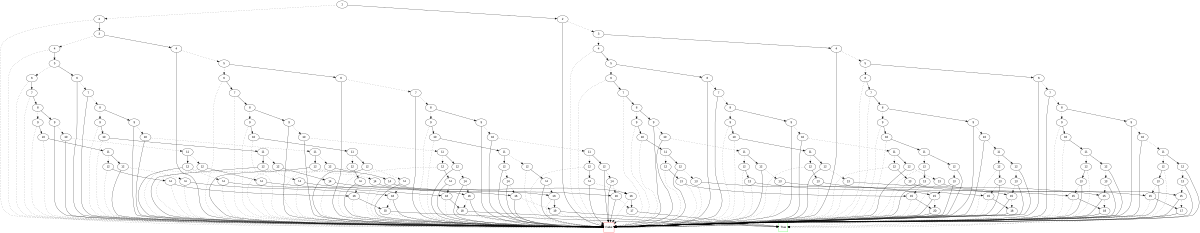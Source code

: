 digraph enc2_obdd{
      rankdir=TB;
      size="8,5";
      node [fontname="Arial"];

     1 [label="False", color=red, shape=square];
     2 [label="True", color=green, shape=square];
     3 [label="20"];
     3 -> 1 [style=dotted];
     3 -> 2;
     4 [label="16"];
     4 -> 1 [style=dotted];
     4 -> 3;
     5 [label="14"];
     5 -> 1 [style=dotted];
     5 -> 4;
     6 [label="12"];
     6 -> 1 [style=dotted];
     6 -> 5;
     7 [label="16"];
     7 -> 3 [style=dotted];
     7 -> 1;
     8 [label="14"];
     8 -> 1 [style=dotted];
     8 -> 7;
     9 [label="12"];
     9 -> 8 [style=dotted];
     9 -> 1;
     10 [label="11"];
     10 -> 6 [style=dotted];
     10 -> 9;
     11 [label="10"];
     11 -> 1 [style=dotted];
     11 -> 10;
     12 [label="9"];
     12 -> 1 [style=dotted];
     12 -> 11;
     13 [label="18"];
     13 -> 1 [style=dotted];
     13 -> 2;
     14 [label="16"];
     14 -> 1 [style=dotted];
     14 -> 13;
     15 [label="14"];
     15 -> 1 [style=dotted];
     15 -> 14;
     16 [label="12"];
     16 -> 1 [style=dotted];
     16 -> 15;
     17 [label="16"];
     17 -> 13 [style=dotted];
     17 -> 1;
     18 [label="14"];
     18 -> 1 [style=dotted];
     18 -> 17;
     19 [label="12"];
     19 -> 18 [style=dotted];
     19 -> 1;
     20 [label="11"];
     20 -> 16 [style=dotted];
     20 -> 19;
     21 [label="10"];
     21 -> 20 [style=dotted];
     21 -> 1;
     22 [label="9"];
     22 -> 21 [style=dotted];
     22 -> 1;
     23 [label="8"];
     23 -> 12 [style=dotted];
     23 -> 22;
     24 [label="7"];
     24 -> 1 [style=dotted];
     24 -> 23;
     25 [label="6"];
     25 -> 1 [style=dotted];
     25 -> 24;
     26 [label="19"];
     26 -> 1 [style=dotted];
     26 -> 2;
     27 [label="16"];
     27 -> 1 [style=dotted];
     27 -> 26;
     28 [label="14"];
     28 -> 1 [style=dotted];
     28 -> 27;
     29 [label="12"];
     29 -> 1 [style=dotted];
     29 -> 28;
     30 [label="16"];
     30 -> 26 [style=dotted];
     30 -> 1;
     31 [label="14"];
     31 -> 1 [style=dotted];
     31 -> 30;
     32 [label="12"];
     32 -> 31 [style=dotted];
     32 -> 1;
     33 [label="11"];
     33 -> 29 [style=dotted];
     33 -> 32;
     34 [label="10"];
     34 -> 1 [style=dotted];
     34 -> 33;
     35 [label="9"];
     35 -> 1 [style=dotted];
     35 -> 34;
     36 [label="17"];
     36 -> 1 [style=dotted];
     36 -> 2;
     37 [label="16"];
     37 -> 1 [style=dotted];
     37 -> 36;
     38 [label="14"];
     38 -> 1 [style=dotted];
     38 -> 37;
     39 [label="12"];
     39 -> 1 [style=dotted];
     39 -> 38;
     40 [label="16"];
     40 -> 36 [style=dotted];
     40 -> 1;
     41 [label="14"];
     41 -> 1 [style=dotted];
     41 -> 40;
     42 [label="12"];
     42 -> 41 [style=dotted];
     42 -> 1;
     43 [label="11"];
     43 -> 39 [style=dotted];
     43 -> 42;
     44 [label="10"];
     44 -> 43 [style=dotted];
     44 -> 1;
     45 [label="9"];
     45 -> 44 [style=dotted];
     45 -> 1;
     46 [label="8"];
     46 -> 35 [style=dotted];
     46 -> 45;
     47 [label="7"];
     47 -> 46 [style=dotted];
     47 -> 1;
     48 [label="6"];
     48 -> 47 [style=dotted];
     48 -> 1;
     49 [label="5"];
     49 -> 25 [style=dotted];
     49 -> 48;
     50 [label="4"];
     50 -> 1 [style=dotted];
     50 -> 49;
     51 [label="14"];
     51 -> 4 [style=dotted];
     51 -> 1;
     52 [label="12"];
     52 -> 1 [style=dotted];
     52 -> 51;
     53 [label="14"];
     53 -> 7 [style=dotted];
     53 -> 1;
     54 [label="12"];
     54 -> 53 [style=dotted];
     54 -> 1;
     55 [label="11"];
     55 -> 52 [style=dotted];
     55 -> 54;
     56 [label="10"];
     56 -> 1 [style=dotted];
     56 -> 55;
     57 [label="9"];
     57 -> 1 [style=dotted];
     57 -> 56;
     58 [label="14"];
     58 -> 14 [style=dotted];
     58 -> 1;
     59 [label="12"];
     59 -> 1 [style=dotted];
     59 -> 58;
     60 [label="14"];
     60 -> 17 [style=dotted];
     60 -> 1;
     61 [label="12"];
     61 -> 60 [style=dotted];
     61 -> 1;
     62 [label="11"];
     62 -> 59 [style=dotted];
     62 -> 61;
     63 [label="10"];
     63 -> 62 [style=dotted];
     63 -> 1;
     64 [label="9"];
     64 -> 63 [style=dotted];
     64 -> 1;
     65 [label="8"];
     65 -> 57 [style=dotted];
     65 -> 64;
     66 [label="7"];
     66 -> 1 [style=dotted];
     66 -> 65;
     67 [label="6"];
     67 -> 1 [style=dotted];
     67 -> 66;
     68 [label="14"];
     68 -> 27 [style=dotted];
     68 -> 1;
     69 [label="12"];
     69 -> 1 [style=dotted];
     69 -> 68;
     70 [label="14"];
     70 -> 30 [style=dotted];
     70 -> 1;
     71 [label="12"];
     71 -> 70 [style=dotted];
     71 -> 1;
     72 [label="11"];
     72 -> 69 [style=dotted];
     72 -> 71;
     73 [label="10"];
     73 -> 1 [style=dotted];
     73 -> 72;
     74 [label="9"];
     74 -> 1 [style=dotted];
     74 -> 73;
     75 [label="14"];
     75 -> 37 [style=dotted];
     75 -> 1;
     76 [label="12"];
     76 -> 1 [style=dotted];
     76 -> 75;
     77 [label="14"];
     77 -> 40 [style=dotted];
     77 -> 1;
     78 [label="12"];
     78 -> 77 [style=dotted];
     78 -> 1;
     79 [label="11"];
     79 -> 76 [style=dotted];
     79 -> 78;
     80 [label="10"];
     80 -> 79 [style=dotted];
     80 -> 1;
     81 [label="9"];
     81 -> 80 [style=dotted];
     81 -> 1;
     82 [label="8"];
     82 -> 74 [style=dotted];
     82 -> 81;
     83 [label="7"];
     83 -> 82 [style=dotted];
     83 -> 1;
     84 [label="6"];
     84 -> 83 [style=dotted];
     84 -> 1;
     85 [label="5"];
     85 -> 67 [style=dotted];
     85 -> 84;
     86 [label="4"];
     86 -> 85 [style=dotted];
     86 -> 1;
     87 [label="3"];
     87 -> 50 [style=dotted];
     87 -> 86;
     88 [label="2"];
     88 -> 1 [style=dotted];
     88 -> 87;
     89 [label="20"];
     89 -> 2 [style=dotted];
     89 -> 1;
     90 [label="15"];
     90 -> 1 [style=dotted];
     90 -> 89;
     91 [label="13"];
     91 -> 1 [style=dotted];
     91 -> 90;
     92 [label="12"];
     92 -> 1 [style=dotted];
     92 -> 91;
     93 [label="15"];
     93 -> 89 [style=dotted];
     93 -> 1;
     94 [label="13"];
     94 -> 1 [style=dotted];
     94 -> 93;
     95 [label="12"];
     95 -> 94 [style=dotted];
     95 -> 1;
     96 [label="11"];
     96 -> 92 [style=dotted];
     96 -> 95;
     97 [label="10"];
     97 -> 1 [style=dotted];
     97 -> 96;
     98 [label="9"];
     98 -> 1 [style=dotted];
     98 -> 97;
     99 [label="18"];
     99 -> 2 [style=dotted];
     99 -> 1;
     100 [label="15"];
     100 -> 1 [style=dotted];
     100 -> 99;
     101 [label="13"];
     101 -> 1 [style=dotted];
     101 -> 100;
     102 [label="12"];
     102 -> 1 [style=dotted];
     102 -> 101;
     103 [label="15"];
     103 -> 99 [style=dotted];
     103 -> 1;
     104 [label="13"];
     104 -> 1 [style=dotted];
     104 -> 103;
     105 [label="12"];
     105 -> 104 [style=dotted];
     105 -> 1;
     106 [label="11"];
     106 -> 102 [style=dotted];
     106 -> 105;
     107 [label="10"];
     107 -> 106 [style=dotted];
     107 -> 1;
     108 [label="9"];
     108 -> 107 [style=dotted];
     108 -> 1;
     109 [label="8"];
     109 -> 98 [style=dotted];
     109 -> 108;
     110 [label="7"];
     110 -> 1 [style=dotted];
     110 -> 109;
     111 [label="6"];
     111 -> 1 [style=dotted];
     111 -> 110;
     112 [label="19"];
     112 -> 2 [style=dotted];
     112 -> 1;
     113 [label="15"];
     113 -> 1 [style=dotted];
     113 -> 112;
     114 [label="13"];
     114 -> 1 [style=dotted];
     114 -> 113;
     115 [label="12"];
     115 -> 1 [style=dotted];
     115 -> 114;
     116 [label="15"];
     116 -> 112 [style=dotted];
     116 -> 1;
     117 [label="13"];
     117 -> 1 [style=dotted];
     117 -> 116;
     118 [label="12"];
     118 -> 117 [style=dotted];
     118 -> 1;
     119 [label="11"];
     119 -> 115 [style=dotted];
     119 -> 118;
     120 [label="10"];
     120 -> 1 [style=dotted];
     120 -> 119;
     121 [label="9"];
     121 -> 1 [style=dotted];
     121 -> 120;
     122 [label="17"];
     122 -> 2 [style=dotted];
     122 -> 1;
     123 [label="15"];
     123 -> 1 [style=dotted];
     123 -> 122;
     124 [label="13"];
     124 -> 1 [style=dotted];
     124 -> 123;
     125 [label="12"];
     125 -> 1 [style=dotted];
     125 -> 124;
     126 [label="15"];
     126 -> 122 [style=dotted];
     126 -> 1;
     127 [label="13"];
     127 -> 1 [style=dotted];
     127 -> 126;
     128 [label="12"];
     128 -> 127 [style=dotted];
     128 -> 1;
     129 [label="11"];
     129 -> 125 [style=dotted];
     129 -> 128;
     130 [label="10"];
     130 -> 129 [style=dotted];
     130 -> 1;
     131 [label="9"];
     131 -> 130 [style=dotted];
     131 -> 1;
     132 [label="8"];
     132 -> 121 [style=dotted];
     132 -> 131;
     133 [label="7"];
     133 -> 132 [style=dotted];
     133 -> 1;
     134 [label="6"];
     134 -> 133 [style=dotted];
     134 -> 1;
     135 [label="5"];
     135 -> 111 [style=dotted];
     135 -> 134;
     136 [label="4"];
     136 -> 1 [style=dotted];
     136 -> 135;
     137 [label="13"];
     137 -> 90 [style=dotted];
     137 -> 1;
     138 [label="12"];
     138 -> 1 [style=dotted];
     138 -> 137;
     139 [label="13"];
     139 -> 93 [style=dotted];
     139 -> 1;
     140 [label="12"];
     140 -> 139 [style=dotted];
     140 -> 1;
     141 [label="11"];
     141 -> 138 [style=dotted];
     141 -> 140;
     142 [label="10"];
     142 -> 1 [style=dotted];
     142 -> 141;
     143 [label="9"];
     143 -> 1 [style=dotted];
     143 -> 142;
     144 [label="13"];
     144 -> 100 [style=dotted];
     144 -> 1;
     145 [label="12"];
     145 -> 1 [style=dotted];
     145 -> 144;
     146 [label="13"];
     146 -> 103 [style=dotted];
     146 -> 1;
     147 [label="12"];
     147 -> 146 [style=dotted];
     147 -> 1;
     148 [label="11"];
     148 -> 145 [style=dotted];
     148 -> 147;
     149 [label="10"];
     149 -> 148 [style=dotted];
     149 -> 1;
     150 [label="9"];
     150 -> 149 [style=dotted];
     150 -> 1;
     151 [label="8"];
     151 -> 143 [style=dotted];
     151 -> 150;
     152 [label="7"];
     152 -> 1 [style=dotted];
     152 -> 151;
     153 [label="6"];
     153 -> 1 [style=dotted];
     153 -> 152;
     154 [label="13"];
     154 -> 113 [style=dotted];
     154 -> 1;
     155 [label="12"];
     155 -> 1 [style=dotted];
     155 -> 154;
     156 [label="13"];
     156 -> 116 [style=dotted];
     156 -> 1;
     157 [label="12"];
     157 -> 156 [style=dotted];
     157 -> 1;
     158 [label="11"];
     158 -> 155 [style=dotted];
     158 -> 157;
     159 [label="10"];
     159 -> 1 [style=dotted];
     159 -> 158;
     160 [label="9"];
     160 -> 1 [style=dotted];
     160 -> 159;
     161 [label="13"];
     161 -> 123 [style=dotted];
     161 -> 1;
     162 [label="12"];
     162 -> 1 [style=dotted];
     162 -> 161;
     163 [label="13"];
     163 -> 126 [style=dotted];
     163 -> 1;
     164 [label="12"];
     164 -> 163 [style=dotted];
     164 -> 1;
     165 [label="11"];
     165 -> 162 [style=dotted];
     165 -> 164;
     166 [label="10"];
     166 -> 165 [style=dotted];
     166 -> 1;
     167 [label="9"];
     167 -> 166 [style=dotted];
     167 -> 1;
     168 [label="8"];
     168 -> 160 [style=dotted];
     168 -> 167;
     169 [label="7"];
     169 -> 168 [style=dotted];
     169 -> 1;
     170 [label="6"];
     170 -> 169 [style=dotted];
     170 -> 1;
     171 [label="5"];
     171 -> 153 [style=dotted];
     171 -> 170;
     172 [label="4"];
     172 -> 171 [style=dotted];
     172 -> 1;
     173 [label="3"];
     173 -> 136 [style=dotted];
     173 -> 172;
     174 [label="2"];
     174 -> 173 [style=dotted];
     174 -> 1;
     175 [label="1"];
     175 -> 88 [style=dotted];
     175 -> 174;
      {rank=same; 1; 2; }
      {rank=same; 175; }
      {rank=same; 88; 174; }
      {rank=same; 87; 173; }
      {rank=same; 50; 86; 136; 172; }
      {rank=same; 49; 85; 135; 171; }
      {rank=same; 25; 48; 67; 84; 111; 134; 153; 170; }
      {rank=same; 24; 47; 66; 83; 110; 133; 152; 169; }
      {rank=same; 23; 46; 65; 82; 109; 132; 151; 168; }
      {rank=same; 12; 22; 35; 45; 57; 64; 74; 81; 98; 108; 121; 131; 143; 150; 160; 167; }
      {rank=same; 11; 21; 34; 44; 56; 63; 73; 80; 97; 107; 120; 130; 142; 149; 159; 166; }
      {rank=same; 10; 20; 33; 43; 55; 62; 72; 79; 96; 106; 119; 129; 141; 148; 158; 165; }
      {rank=same; 6; 9; 16; 19; 29; 32; 39; 42; 52; 54; 59; 61; 69; 71; 76; 78; 92; 95; 102; 105; 115; 118; 125; 128; 138; 140; 145; 147; 155; 157; 162; 164; }
      {rank=same; 91; 94; 101; 104; 114; 117; 124; 127; 137; 139; 144; 146; 154; 156; 161; 163; }
      {rank=same; 5; 8; 15; 18; 28; 31; 38; 41; 51; 53; 58; 60; 68; 70; 75; 77; }
      {rank=same; 90; 93; 100; 103; 113; 116; 123; 126; }
      {rank=same; 4; 7; 14; 17; 27; 30; 37; 40; }
      {rank=same; 36; 122; }
      {rank=same; 13; 99; }
      {rank=same; 26; 112; }
      {rank=same; 3; 89; }
}